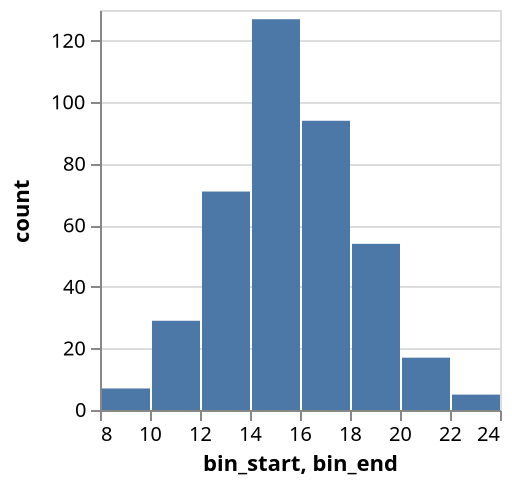 {
  "$schema": "https://vega.github.io/schema/vega/v4.json",
  "autosize": "pad",
  "padding": 5,
  "width": 200,
  "height": 200,
  "style": "cell",
  "data": [
    {
      "name": "source_0",
      "values": [
        {"bin_start": 8, "bin_end": 10, "count": 7},
        {"bin_start": 10, "bin_end": 12, "count": 29},
        {"bin_start": 12, "bin_end": 14, "count": 71},
        {"bin_start": 14, "bin_end": 16, "count": 127},
        {"bin_start": 16, "bin_end": 18, "count": 94},
        {"bin_start": 18, "bin_end": 20, "count": 54},
        {"bin_start": 20, "bin_end": 22, "count": 17},
        {"bin_start": 22, "bin_end": 24, "count": 5}
      ]
    },
    {
      "name": "data_0",
      "source": "source_0",
      "transform": [
        {
          "type": "formula",
          "expr": "toNumber(datum[\"bin_start\"])",
          "as": "bin_start"
        },
        {
          "type": "formula",
          "expr": "toNumber(datum[\"bin_end\"])",
          "as": "bin_end"
        },
        {
          "type": "formula",
          "expr": "toNumber(datum[\"count\"])",
          "as": "count"
        },
        {
          "type": "filter",
          "expr": "datum[\"bin_start\"] !== null && !isNaN(datum[\"bin_start\"]) && datum[\"count\"] !== null && !isNaN(datum[\"count\"])"
        }
      ]
    }
  ],
  "marks": [
    {
      "name": "marks",
      "type": "rect",
      "style": ["bar"],
      "from": {"data": "data_0"},
      "encode": {
        "update": {
          "fill": {"value": "#4c78a8"},
          "x2": {"scale": "x", "field": "bin_start", "offset": 1},
          "x": {"scale": "x", "field": "bin_end", "offset": 0},
          "y": {"scale": "y", "field": "count"},
          "y2": {"scale": "y", "value": 0}
        }
      }
    }
  ],
  "scales": [
    {
      "name": "x",
      "type": "linear",
      "domain": {"data": "data_0", "fields": ["bin_start", "bin_end"]},
      "range": [0, {"signal": "width"}],
      "zero": false
    },
    {
      "name": "y",
      "type": "linear",
      "domain": {"data": "data_0", "field": "count"},
      "range": [{"signal": "height"}, 0],
      "nice": true,
      "zero": true
    }
  ],
  "axes": [
    {
      "scale": "x",
      "orient": "bottom",
      "grid": false,
      "title": "bin_start, bin_end",
      "labelFlush": true,
      "labelOverlap": true,
      "tickCount": {"signal": "(domain('x')[1] - domain('x')[0]) / 2 + 1"},
      "values": {"signal": "sequence(domain('x')[0], domain('x')[1] + 2, 2)"},
      "zindex": 1
    },
    {
      "scale": "y",
      "orient": "left",
      "grid": false,
      "title": "count",
      "labelOverlap": true,
      "tickCount": {"signal": "ceil(height/40)"},
      "zindex": 1
    },
    {
      "scale": "y",
      "orient": "left",
      "grid": true,
      "gridScale": "x",
      "tickCount": {"signal": "ceil(height/40)"},
      "domain": false,
      "labels": false,
      "maxExtent": 0,
      "minExtent": 0,
      "ticks": false,
      "zindex": 0
    }
  ],
  "config": {"axisY": {"minExtent": 30}}
}
